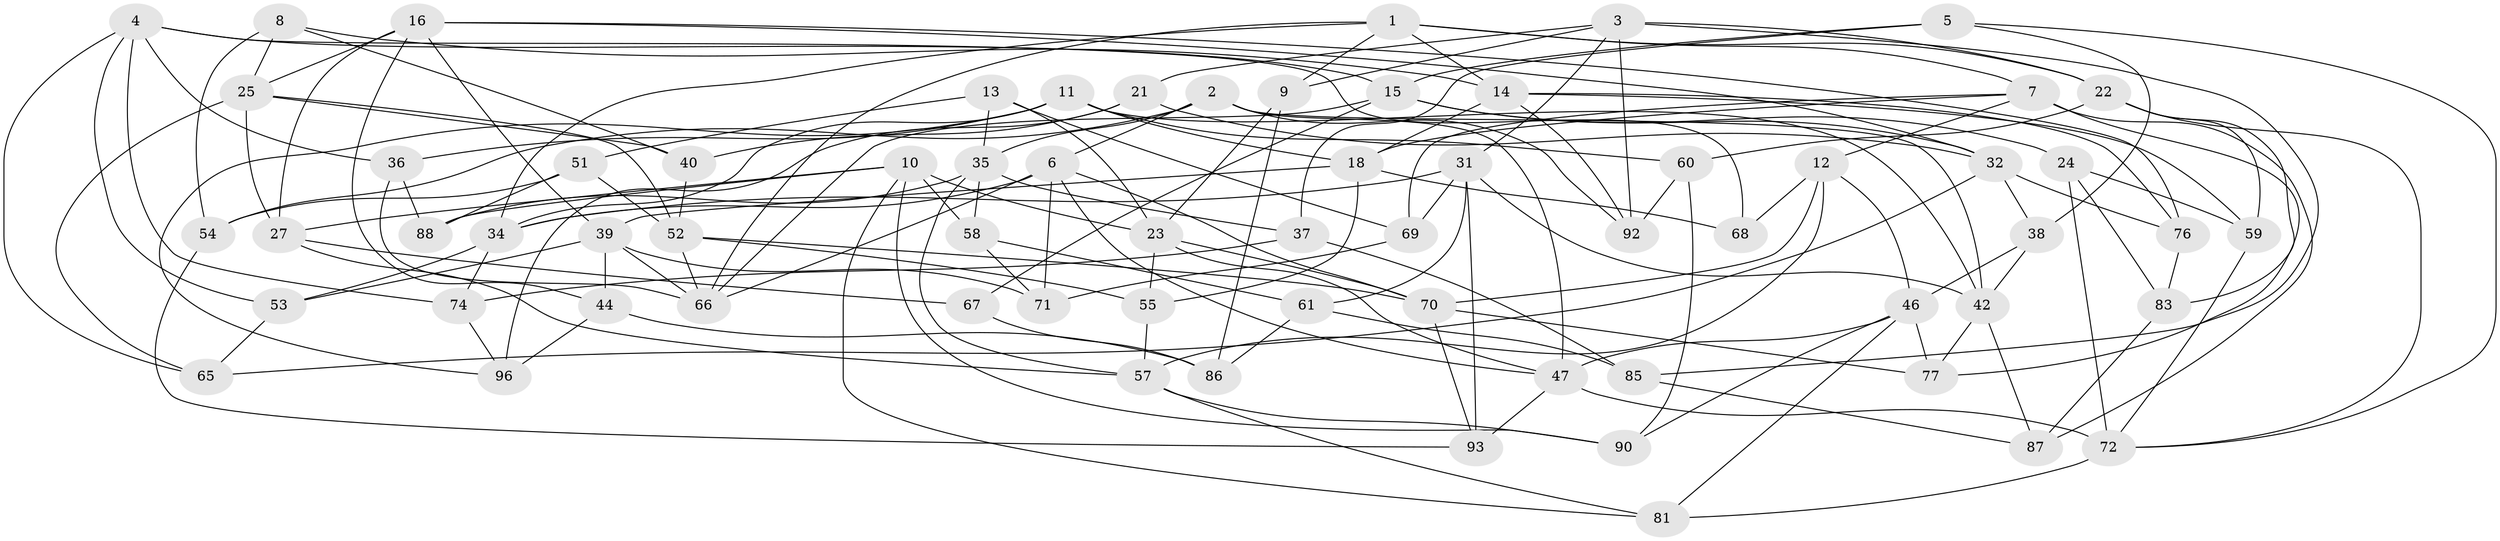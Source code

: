 // Generated by graph-tools (version 1.1) at 2025/52/02/27/25 19:52:32]
// undirected, 67 vertices, 162 edges
graph export_dot {
graph [start="1"]
  node [color=gray90,style=filled];
  1 [super="+33"];
  2 [super="+20"];
  3 [super="+28"];
  4 [super="+64"];
  5;
  6 [super="+26"];
  7 [super="+29"];
  8;
  9;
  10 [super="+41"];
  11 [super="+45"];
  12 [super="+30"];
  13;
  14 [super="+19"];
  15 [super="+43"];
  16 [super="+17"];
  18 [super="+73"];
  21;
  22 [super="+50"];
  23 [super="+63"];
  24;
  25 [super="+91"];
  27 [super="+56"];
  31 [super="+82"];
  32 [super="+84"];
  34 [super="+49"];
  35 [super="+80"];
  36;
  37;
  38;
  39 [super="+78"];
  40;
  42 [super="+89"];
  44;
  46 [super="+48"];
  47 [super="+62"];
  51;
  52 [super="+95"];
  53;
  54;
  55;
  57 [super="+75"];
  58;
  59;
  60;
  61;
  65;
  66 [super="+94"];
  67;
  68;
  69;
  70 [super="+79"];
  71;
  72 [super="+97"];
  74;
  76;
  77;
  81;
  83;
  85;
  86;
  87;
  88;
  90;
  92;
  93;
  96;
  1 -- 9;
  1 -- 22;
  1 -- 7;
  1 -- 66;
  1 -- 34;
  1 -- 14;
  2 -- 92;
  2 -- 6;
  2 -- 54;
  2 -- 47;
  2 -- 35;
  2 -- 42;
  3 -- 92;
  3 -- 9;
  3 -- 21;
  3 -- 85;
  3 -- 22;
  3 -- 31;
  4 -- 65;
  4 -- 36;
  4 -- 53;
  4 -- 74;
  4 -- 68;
  4 -- 15;
  5 -- 38;
  5 -- 37;
  5 -- 15;
  5 -- 72;
  6 -- 34;
  6 -- 70;
  6 -- 66;
  6 -- 71;
  6 -- 47;
  7 -- 77;
  7 -- 18;
  7 -- 87;
  7 -- 12;
  7 -- 69;
  8 -- 54;
  8 -- 25;
  8 -- 14;
  8 -- 40;
  9 -- 86;
  9 -- 23;
  10 -- 58;
  10 -- 23;
  10 -- 27;
  10 -- 88;
  10 -- 81;
  10 -- 90;
  11 -- 36;
  11 -- 96;
  11 -- 18;
  11 -- 60;
  11 -- 34;
  11 -- 42;
  12 -- 68 [weight=2];
  12 -- 57;
  12 -- 46;
  12 -- 70;
  13 -- 35;
  13 -- 51;
  13 -- 69;
  13 -- 23;
  14 -- 92;
  14 -- 18;
  14 -- 59;
  14 -- 76;
  15 -- 24;
  15 -- 67;
  15 -- 66;
  15 -- 32;
  16 -- 32;
  16 -- 44;
  16 -- 27;
  16 -- 76;
  16 -- 39;
  16 -- 25;
  18 -- 68;
  18 -- 55;
  18 -- 39;
  21 -- 96;
  21 -- 32;
  21 -- 40;
  22 -- 59;
  22 -- 60;
  22 -- 83;
  22 -- 72;
  23 -- 55;
  23 -- 70;
  23 -- 47;
  24 -- 59;
  24 -- 83;
  24 -- 72;
  25 -- 65;
  25 -- 52;
  25 -- 40;
  25 -- 27;
  27 -- 67 [weight=2];
  27 -- 57;
  31 -- 93;
  31 -- 69;
  31 -- 42;
  31 -- 34;
  31 -- 61;
  32 -- 76;
  32 -- 65;
  32 -- 38;
  34 -- 53;
  34 -- 74;
  35 -- 57;
  35 -- 88;
  35 -- 58;
  35 -- 37;
  36 -- 88;
  36 -- 66;
  37 -- 74;
  37 -- 85;
  38 -- 42;
  38 -- 46;
  39 -- 71;
  39 -- 44;
  39 -- 66;
  39 -- 53;
  40 -- 52;
  42 -- 87;
  42 -- 77;
  44 -- 86;
  44 -- 96;
  46 -- 90;
  46 -- 77;
  46 -- 81;
  46 -- 47;
  47 -- 93;
  47 -- 72;
  51 -- 54;
  51 -- 88;
  51 -- 52;
  52 -- 55;
  52 -- 66;
  52 -- 70;
  53 -- 65;
  54 -- 93;
  55 -- 57;
  57 -- 90;
  57 -- 81;
  58 -- 71;
  58 -- 61;
  59 -- 72;
  60 -- 90;
  60 -- 92;
  61 -- 85;
  61 -- 86;
  67 -- 86;
  69 -- 71;
  70 -- 77;
  70 -- 93;
  72 -- 81;
  74 -- 96;
  76 -- 83;
  83 -- 87;
  85 -- 87;
}
